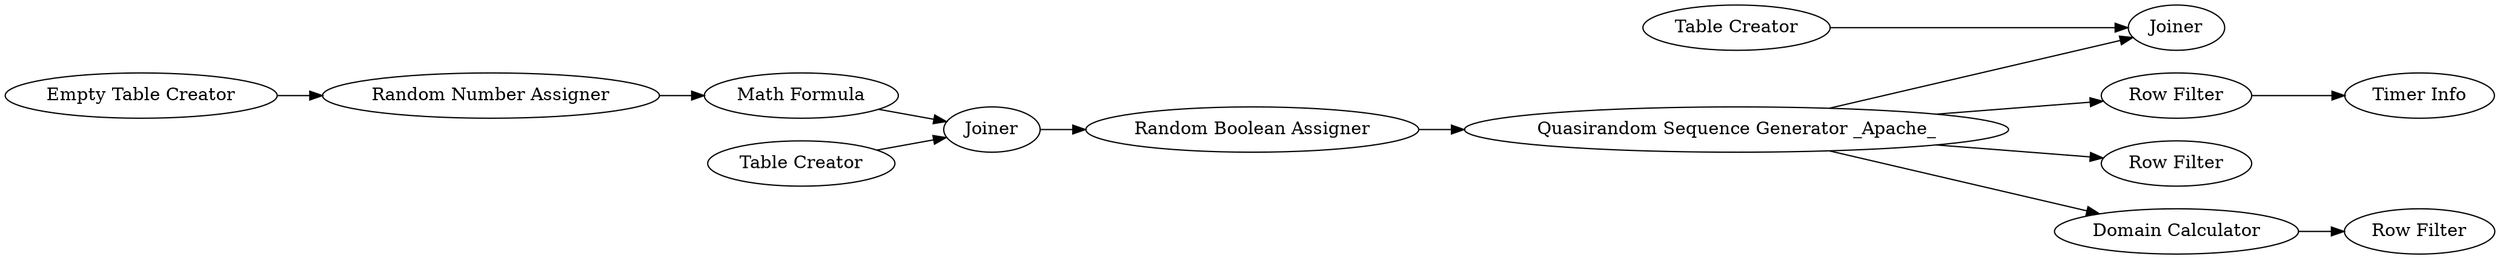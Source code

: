 digraph {
	7 -> 8
	12 -> 11
	8 -> 17
	8 -> 13
	3 -> 4
	4 -> 6
	5 -> 6
	14 -> 15
	8 -> 14
	6 -> 7
	16 -> 17
	1 -> 3
	8 -> 12
	5 [label="Table Creator"]
	16 [label="Table Creator"]
	13 [label="Row Filter"]
	1 [label="Empty Table Creator"]
	7 [label="Random Boolean Assigner"]
	11 [label="Timer Info"]
	4 [label="Math Formula"]
	6 [label=Joiner]
	8 [label="Quasirandom Sequence Generator _Apache_"]
	15 [label="Row Filter"]
	14 [label="Domain Calculator"]
	17 [label=Joiner]
	3 [label="Random Number Assigner"]
	12 [label="Row Filter"]
	rankdir=LR
}
